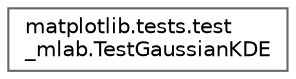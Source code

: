 digraph "Graphical Class Hierarchy"
{
 // LATEX_PDF_SIZE
  bgcolor="transparent";
  edge [fontname=Helvetica,fontsize=10,labelfontname=Helvetica,labelfontsize=10];
  node [fontname=Helvetica,fontsize=10,shape=box,height=0.2,width=0.4];
  rankdir="LR";
  Node0 [id="Node000000",label="matplotlib.tests.test\l_mlab.TestGaussianKDE",height=0.2,width=0.4,color="grey40", fillcolor="white", style="filled",URL="$d9/d0c/classmatplotlib_1_1tests_1_1test__mlab_1_1TestGaussianKDE.html",tooltip=" "];
}
